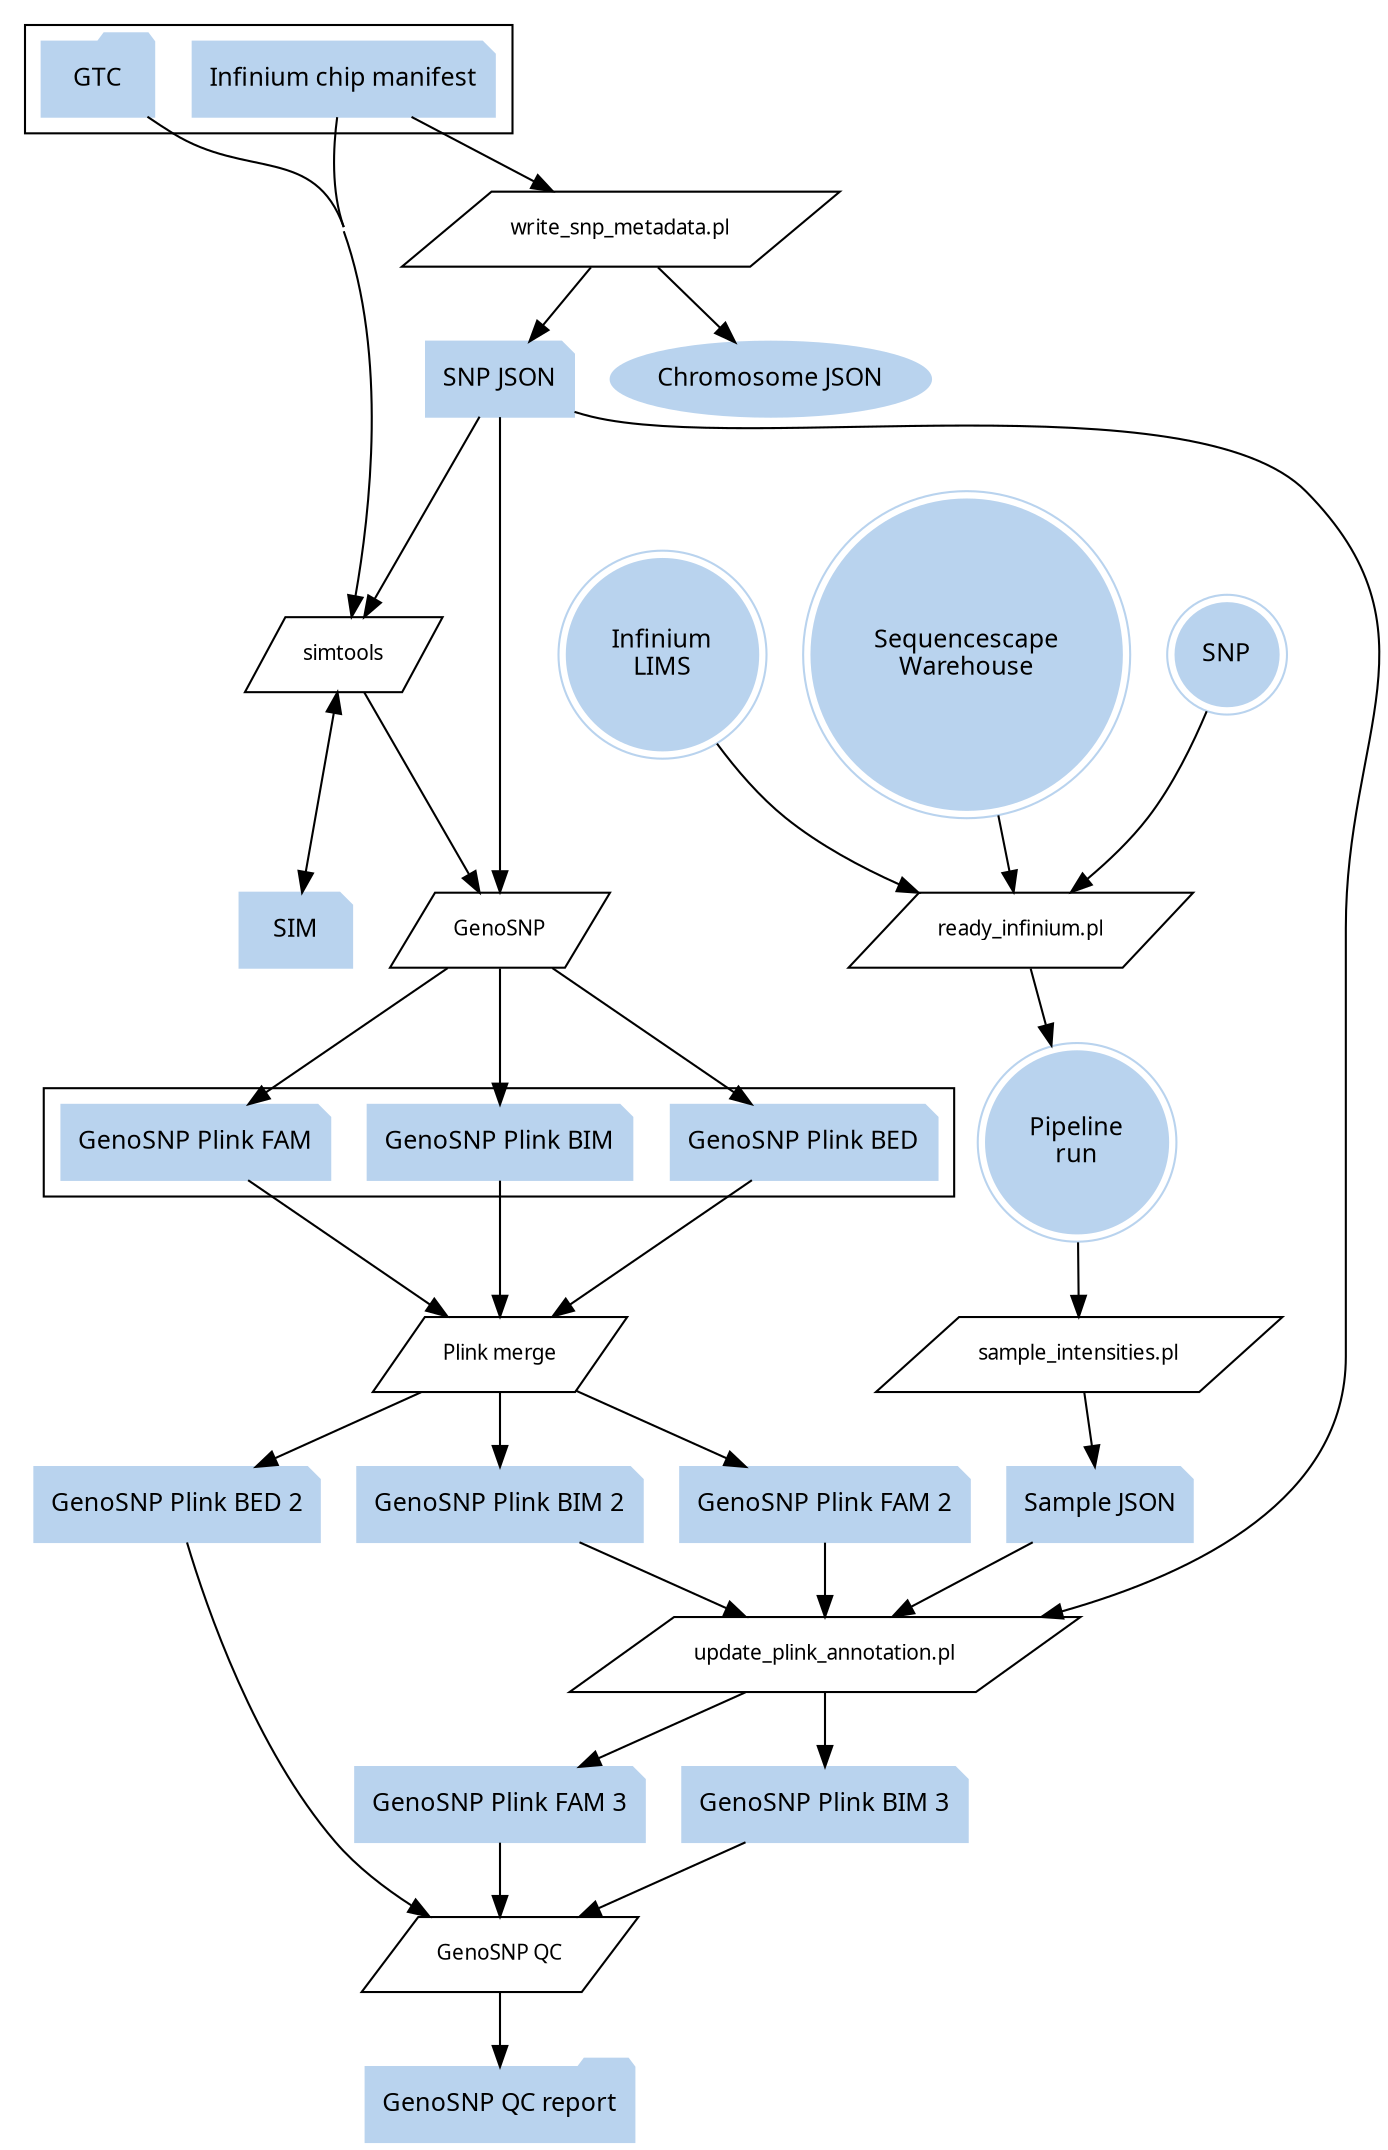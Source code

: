 
digraph genosnp_genotyping {
    concentrate=true;
    ratio=compress;
    rotate=0;
    
    node [fontname="Sans-serif" fontsize=12.0]
    edge [fontname="Sans-serif"]

    "sample_intensities.pl"                             [shape=parallelogram fontsize=10.0]
    "ready_infinium.pl"                                 [shape=parallelogram fontsize=10.0]
    "write_snp_metadata.pl"                             [shape=parallelogram fontsize=10.0]
    "simtools"                                          [shape=parallelogram fontsize=10.0]
    "GenoSNP"                                           [shape=parallelogram fontsize=10.0]
    
    "update_plink_annotation.pl"                        [shape=parallelogram fontsize=10.0]
    "GenoSNP QC"                                        [shape=parallelogram fontsize=10.0]
    "Plink merge"                                       [shape=parallelogram fontsize=10.0]
    
    node [fontname="Sans-serif", style=filled, color=slategray2]
    edge [fontname="Sans-serif"]

    "Infinium\nLIMS"                                    [shape=doublecircle]
    "Pipeline\nrun"                                     [shape=doublecircle]
    "Sequencescape\nWarehouse"                          [shape=doublecircle]
    "SNP"                                               [shape=doublecircle] 
    
    "Infinium chip manifest"                            [shape=note]
    "GTC"                                               [shape=folder]
    
    "Sample JSON"                                       [shape=note]
    "SNP JSON"                                          [shape=note]
 
    "GenoSNP Plink BED"                                 [shape=note]
    "GenoSNP Plink BIM"                                 [shape=note]
    "GenoSNP Plink FAM"                                 [shape=note]
    
    "GenoSNP Plink BED 2"                               [shape=note]
    "GenoSNP Plink BIM 2"                               [shape=note]
    "GenoSNP Plink FAM 2"                               [shape=note]

    "GenoSNP Plink BIM 3"                               [shape=note]
    "GenoSNP Plink FAM 3"                               [shape=note]

    "SIM" [shape=note]
    "GenoSNP QC report"                                 [shape=folder]

    subgraph cluster0 {
        "Infinium chip manifest"
        "GTC"
    }
    
    subgraph cluster1 {
        "GenoSNP Plink BED"
        "GenoSNP Plink BIM"
        "GenoSNP Plink FAM"
    }

    "Infinium\nLIMS"           -> "ready_infinium.pl"
    "SNP"                      -> "ready_infinium.pl"
    "Sequencescape\nWarehouse" -> "ready_infinium.pl"
    "ready_infinium.pl"        -> "Pipeline\nrun"
    
    "Pipeline\nrun"         -> "sample_intensities.pl"
    "sample_intensities.pl" -> "Sample JSON" 
    
    "Infinium chip manifest" -> "write_snp_metadata.pl"
    "write_snp_metadata.pl"  -> "SNP JSON"
    "write_snp_metadata.pl"  -> "Chromosome JSON"

    "Infinium chip manifest" -> "simtools"
    "GTC"                    -> "simtools"
    "SNP JSON"               -> "simtools"
    "simtools"               -> "SIM"

    "SIM"             -> "simtools"
    "simtools"        -> "GenoSNP"
    "SNP JSON"        -> "GenoSNP"

    "GenoSNP" -> "GenoSNP Plink BED"
    "GenoSNP" -> "GenoSNP Plink BIM"
    "GenoSNP" -> "GenoSNP Plink FAM" 
    
    "GenoSNP Plink BED" -> "Plink merge"
    "GenoSNP Plink BIM" -> "Plink merge"
    "GenoSNP Plink FAM" -> "Plink merge"
    "Plink merge"         -> "GenoSNP Plink BED 2"
    "Plink merge"         -> "GenoSNP Plink BIM 2"
    "Plink merge"         -> "GenoSNP Plink FAM 2"
    
    "SNP JSON"                   -> "update_plink_annotation.pl"
    "Sample JSON"                -> "update_plink_annotation.pl"
    "GenoSNP Plink BIM 2"      -> "update_plink_annotation.pl"
    "GenoSNP Plink FAM 2"      -> "update_plink_annotation.pl"
    "update_plink_annotation.pl" -> "GenoSNP Plink BIM 3"
    "update_plink_annotation.pl" -> "GenoSNP Plink FAM 3"
    
    "GenoSNP Plink BED 2" -> "GenoSNP QC"
    "GenoSNP Plink BIM 3" -> "GenoSNP QC"
    "GenoSNP Plink FAM 3" -> "GenoSNP QC"
    "GenoSNP QC" -> "GenoSNP QC report"
}